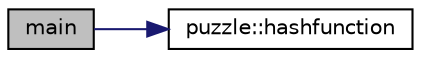 digraph "main"
{
 // LATEX_PDF_SIZE
  edge [fontname="Helvetica",fontsize="10",labelfontname="Helvetica",labelfontsize="10"];
  node [fontname="Helvetica",fontsize="10",shape=record];
  rankdir="LR";
  Node1 [label="main",height=0.2,width=0.4,color="black", fillcolor="grey75", style="filled", fontcolor="black",tooltip=" "];
  Node1 -> Node2 [color="midnightblue",fontsize="10",style="solid",fontname="Helvetica"];
  Node2 [label="puzzle::hashfunction",height=0.2,width=0.4,color="black", fillcolor="white", style="filled",URL="$classpuzzle.html#a204806b21c66a59e1b208af3c84d4928",tooltip="This method will compute the key for a given puzzle."];
}

